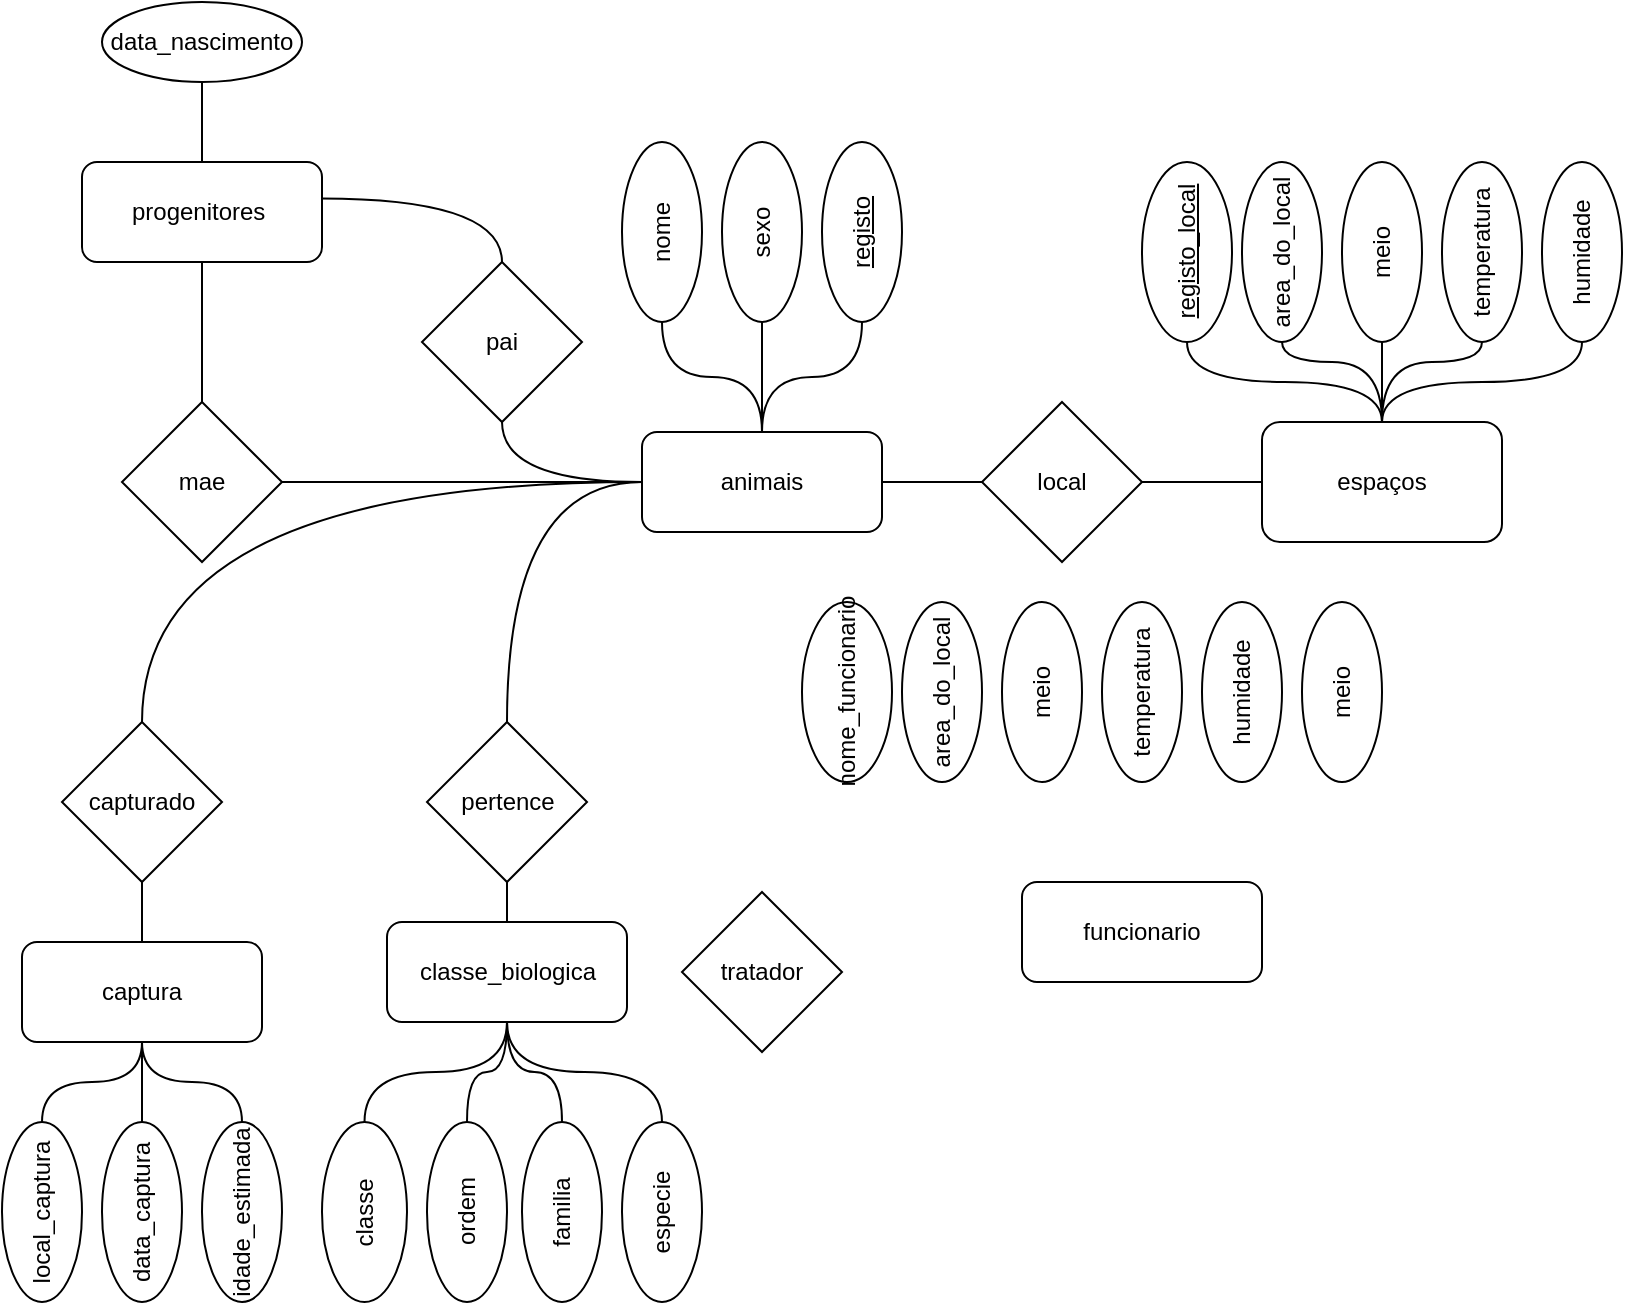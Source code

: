 <mxfile version="16.0.0" type="github">
  <diagram id="R2lEEEUBdFMjLlhIrx00" name="Page-1">
    <mxGraphModel dx="1566" dy="1477" grid="1" gridSize="10" guides="1" tooltips="1" connect="1" arrows="1" fold="1" page="1" pageScale="1" pageWidth="850" pageHeight="1100" math="0" shadow="0" extFonts="Permanent Marker^https://fonts.googleapis.com/css?family=Permanent+Marker">
      <root>
        <mxCell id="0" />
        <mxCell id="1" parent="0" />
        <mxCell id="jpF8owQrCd0t5dUF-j7T-5" value="" style="edgeStyle=orthogonalEdgeStyle;orthogonalLoop=1;jettySize=auto;html=1;endArrow=none;endFill=0;curved=1;" parent="1" source="jpF8owQrCd0t5dUF-j7T-1" target="jpF8owQrCd0t5dUF-j7T-4" edge="1">
          <mxGeometry relative="1" as="geometry" />
        </mxCell>
        <mxCell id="UfiGKgZ2jnKj6rvUJ_Zz-13" style="edgeStyle=orthogonalEdgeStyle;curved=1;orthogonalLoop=1;jettySize=auto;html=1;exitX=0;exitY=0.5;exitDx=0;exitDy=0;entryX=0.5;entryY=1;entryDx=0;entryDy=0;endArrow=none;endFill=0;" edge="1" parent="1" source="jpF8owQrCd0t5dUF-j7T-1" target="UfiGKgZ2jnKj6rvUJ_Zz-10">
          <mxGeometry relative="1" as="geometry" />
        </mxCell>
        <mxCell id="jpF8owQrCd0t5dUF-j7T-1" value="animais" style="rounded=1;whiteSpace=wrap;html=1;" parent="1" vertex="1">
          <mxGeometry x="160" y="145" width="120" height="50" as="geometry" />
        </mxCell>
        <mxCell id="jpF8owQrCd0t5dUF-j7T-11" style="edgeStyle=orthogonalEdgeStyle;curved=1;orthogonalLoop=1;jettySize=auto;html=1;entryX=0.5;entryY=0;entryDx=0;entryDy=0;endArrow=none;endFill=0;" parent="1" source="jpF8owQrCd0t5dUF-j7T-2" target="jpF8owQrCd0t5dUF-j7T-1" edge="1">
          <mxGeometry relative="1" as="geometry" />
        </mxCell>
        <mxCell id="jpF8owQrCd0t5dUF-j7T-2" value="nome" style="ellipse;whiteSpace=wrap;html=1;rounded=1;direction=south;horizontal=0;" parent="1" vertex="1">
          <mxGeometry x="150" width="40" height="90" as="geometry" />
        </mxCell>
        <mxCell id="jpF8owQrCd0t5dUF-j7T-4" value="sexo" style="ellipse;whiteSpace=wrap;html=1;rounded=1;fontStyle=0;direction=south;horizontal=0;" parent="1" vertex="1">
          <mxGeometry x="200" width="40" height="90" as="geometry" />
        </mxCell>
        <mxCell id="jpF8owQrCd0t5dUF-j7T-9" style="edgeStyle=orthogonalEdgeStyle;curved=1;orthogonalLoop=1;jettySize=auto;html=1;entryX=0.5;entryY=0;entryDx=0;entryDy=0;endArrow=none;endFill=0;" parent="1" source="jpF8owQrCd0t5dUF-j7T-7" target="jpF8owQrCd0t5dUF-j7T-1" edge="1">
          <mxGeometry relative="1" as="geometry" />
        </mxCell>
        <mxCell id="jpF8owQrCd0t5dUF-j7T-7" value="registo" style="ellipse;whiteSpace=wrap;html=1;rounded=1;fontStyle=4;direction=south;horizontal=0;" parent="1" vertex="1">
          <mxGeometry x="250" width="40" height="90" as="geometry" />
        </mxCell>
        <mxCell id="jpF8owQrCd0t5dUF-j7T-15" value="" style="edgeStyle=orthogonalEdgeStyle;curved=1;orthogonalLoop=1;jettySize=auto;html=1;endArrow=none;endFill=0;" parent="1" source="jpF8owQrCd0t5dUF-j7T-13" target="jpF8owQrCd0t5dUF-j7T-1" edge="1">
          <mxGeometry relative="1" as="geometry" />
        </mxCell>
        <mxCell id="jpF8owQrCd0t5dUF-j7T-17" style="edgeStyle=orthogonalEdgeStyle;curved=1;orthogonalLoop=1;jettySize=auto;html=1;endArrow=none;endFill=0;" parent="1" source="jpF8owQrCd0t5dUF-j7T-13" target="jpF8owQrCd0t5dUF-j7T-16" edge="1">
          <mxGeometry relative="1" as="geometry" />
        </mxCell>
        <mxCell id="jpF8owQrCd0t5dUF-j7T-13" value="local" style="rhombus;whiteSpace=wrap;html=1;" parent="1" vertex="1">
          <mxGeometry x="330" y="130" width="80" height="80" as="geometry" />
        </mxCell>
        <mxCell id="UfiGKgZ2jnKj6rvUJ_Zz-1" style="edgeStyle=orthogonalEdgeStyle;rounded=0;orthogonalLoop=1;jettySize=auto;html=1;endArrow=none;endFill=0;" edge="1" parent="1" source="jpF8owQrCd0t5dUF-j7T-16" target="jpF8owQrCd0t5dUF-j7T-42">
          <mxGeometry relative="1" as="geometry" />
        </mxCell>
        <mxCell id="jpF8owQrCd0t5dUF-j7T-16" value="espaços" style="rounded=1;whiteSpace=wrap;html=1;" parent="1" vertex="1">
          <mxGeometry x="470" y="140" width="120" height="60" as="geometry" />
        </mxCell>
        <mxCell id="UfiGKgZ2jnKj6rvUJ_Zz-6" style="edgeStyle=orthogonalEdgeStyle;curved=1;orthogonalLoop=1;jettySize=auto;html=1;entryX=0.5;entryY=0;entryDx=0;entryDy=0;endArrow=none;endFill=0;exitX=0.5;exitY=1;exitDx=0;exitDy=0;" edge="1" parent="1" source="jpF8owQrCd0t5dUF-j7T-23" target="jpF8owQrCd0t5dUF-j7T-16">
          <mxGeometry relative="1" as="geometry" />
        </mxCell>
        <mxCell id="jpF8owQrCd0t5dUF-j7T-23" value="humidade" style="ellipse;rounded=1;flipV=1;flipH=1;direction=east;whiteSpace=wrap;html=1;horizontal=0;" parent="1" vertex="1">
          <mxGeometry x="610" y="10" width="40" height="90" as="geometry" />
        </mxCell>
        <mxCell id="UfiGKgZ2jnKj6rvUJ_Zz-17" style="edgeStyle=orthogonalEdgeStyle;curved=1;orthogonalLoop=1;jettySize=auto;html=1;entryX=0;entryY=0.5;entryDx=0;entryDy=0;endArrow=none;endFill=0;exitX=0.5;exitY=0;exitDx=0;exitDy=0;" edge="1" parent="1" source="jpF8owQrCd0t5dUF-j7T-34" target="jpF8owQrCd0t5dUF-j7T-1">
          <mxGeometry relative="1" as="geometry" />
        </mxCell>
        <mxCell id="jpF8owQrCd0t5dUF-j7T-34" value="pertence" style="rhombus;whiteSpace=wrap;html=1;" parent="1" vertex="1">
          <mxGeometry x="52.5" y="290" width="80" height="80" as="geometry" />
        </mxCell>
        <mxCell id="jpF8owQrCd0t5dUF-j7T-38" style="edgeStyle=orthogonalEdgeStyle;rounded=1;orthogonalLoop=1;jettySize=auto;html=1;entryX=0.5;entryY=1;entryDx=0;entryDy=0;endArrow=none;endFill=0;" parent="1" source="jpF8owQrCd0t5dUF-j7T-37" target="jpF8owQrCd0t5dUF-j7T-34" edge="1">
          <mxGeometry relative="1" as="geometry" />
        </mxCell>
        <mxCell id="jpF8owQrCd0t5dUF-j7T-37" value="classe_biologica" style="rounded=1;whiteSpace=wrap;html=1;" parent="1" vertex="1">
          <mxGeometry x="32.5" y="390" width="120" height="50" as="geometry" />
        </mxCell>
        <mxCell id="UfiGKgZ2jnKj6rvUJ_Zz-5" style="edgeStyle=orthogonalEdgeStyle;curved=1;orthogonalLoop=1;jettySize=auto;html=1;exitX=0.5;exitY=1;exitDx=0;exitDy=0;endArrow=none;endFill=0;" edge="1" parent="1" source="jpF8owQrCd0t5dUF-j7T-39" target="jpF8owQrCd0t5dUF-j7T-16">
          <mxGeometry relative="1" as="geometry">
            <Array as="points">
              <mxPoint x="580" y="110" />
              <mxPoint x="530" y="110" />
            </Array>
          </mxGeometry>
        </mxCell>
        <mxCell id="jpF8owQrCd0t5dUF-j7T-39" value="temperatura" style="ellipse;rounded=1;flipV=1;flipH=1;direction=east;whiteSpace=wrap;html=1;horizontal=0;" parent="1" vertex="1">
          <mxGeometry x="560" y="10" width="40" height="90" as="geometry" />
        </mxCell>
        <mxCell id="UfiGKgZ2jnKj6rvUJ_Zz-3" style="edgeStyle=orthogonalEdgeStyle;curved=1;orthogonalLoop=1;jettySize=auto;html=1;exitX=0.5;exitY=1;exitDx=0;exitDy=0;entryX=0.5;entryY=0;entryDx=0;entryDy=0;endArrow=none;endFill=0;" edge="1" parent="1" source="jpF8owQrCd0t5dUF-j7T-40" target="jpF8owQrCd0t5dUF-j7T-16">
          <mxGeometry relative="1" as="geometry">
            <Array as="points">
              <mxPoint x="432" y="120" />
              <mxPoint x="530" y="120" />
            </Array>
          </mxGeometry>
        </mxCell>
        <mxCell id="jpF8owQrCd0t5dUF-j7T-40" value="registo_local" style="ellipse;rounded=1;flipV=1;flipH=1;direction=east;whiteSpace=wrap;html=1;horizontal=0;fontStyle=4" parent="1" vertex="1">
          <mxGeometry x="410" y="10" width="45" height="90" as="geometry" />
        </mxCell>
        <mxCell id="UfiGKgZ2jnKj6rvUJ_Zz-4" style="edgeStyle=orthogonalEdgeStyle;curved=1;orthogonalLoop=1;jettySize=auto;html=1;exitX=0.5;exitY=1;exitDx=0;exitDy=0;endArrow=none;endFill=0;" edge="1" parent="1" source="jpF8owQrCd0t5dUF-j7T-41">
          <mxGeometry relative="1" as="geometry">
            <mxPoint x="530" y="140" as="targetPoint" />
            <Array as="points">
              <mxPoint x="480" y="110" />
              <mxPoint x="530" y="110" />
            </Array>
          </mxGeometry>
        </mxCell>
        <mxCell id="jpF8owQrCd0t5dUF-j7T-41" value="area_do_local" style="ellipse;rounded=1;flipV=1;flipH=1;direction=east;whiteSpace=wrap;html=1;horizontal=0;" parent="1" vertex="1">
          <mxGeometry x="460" y="10" width="40" height="90" as="geometry" />
        </mxCell>
        <mxCell id="jpF8owQrCd0t5dUF-j7T-42" value="meio" style="ellipse;rounded=1;flipV=1;flipH=1;direction=east;whiteSpace=wrap;html=1;horizontal=0;" parent="1" vertex="1">
          <mxGeometry x="510" y="10" width="40" height="90" as="geometry" />
        </mxCell>
        <mxCell id="jpF8owQrCd0t5dUF-j7T-53" value="" style="edgeStyle=orthogonalEdgeStyle;curved=1;orthogonalLoop=1;jettySize=auto;html=1;endArrow=none;endFill=0;" parent="1" source="jpF8owQrCd0t5dUF-j7T-43" target="jpF8owQrCd0t5dUF-j7T-37" edge="1">
          <mxGeometry relative="1" as="geometry" />
        </mxCell>
        <mxCell id="jpF8owQrCd0t5dUF-j7T-43" value="especie" style="ellipse;rounded=1;flipV=1;flipH=1;direction=east;whiteSpace=wrap;html=1;horizontal=0;" parent="1" vertex="1">
          <mxGeometry x="150" y="490" width="40" height="90" as="geometry" />
        </mxCell>
        <mxCell id="jpF8owQrCd0t5dUF-j7T-50" value="" style="edgeStyle=orthogonalEdgeStyle;orthogonalLoop=1;jettySize=auto;html=1;endArrow=none;endFill=0;curved=1;" parent="1" source="jpF8owQrCd0t5dUF-j7T-47" target="jpF8owQrCd0t5dUF-j7T-37" edge="1">
          <mxGeometry relative="1" as="geometry" />
        </mxCell>
        <mxCell id="jpF8owQrCd0t5dUF-j7T-47" value="classe" style="ellipse;rounded=1;flipV=1;flipH=1;direction=east;whiteSpace=wrap;html=1;horizontal=0;fontStyle=0" parent="1" vertex="1">
          <mxGeometry y="490" width="42.5" height="90" as="geometry" />
        </mxCell>
        <mxCell id="jpF8owQrCd0t5dUF-j7T-51" value="" style="edgeStyle=orthogonalEdgeStyle;curved=1;orthogonalLoop=1;jettySize=auto;html=1;endArrow=none;endFill=0;" parent="1" source="jpF8owQrCd0t5dUF-j7T-48" target="jpF8owQrCd0t5dUF-j7T-37" edge="1">
          <mxGeometry relative="1" as="geometry" />
        </mxCell>
        <mxCell id="jpF8owQrCd0t5dUF-j7T-48" value="ordem" style="ellipse;rounded=1;flipV=1;flipH=1;direction=east;whiteSpace=wrap;html=1;horizontal=0;" parent="1" vertex="1">
          <mxGeometry x="52.5" y="490" width="40" height="90" as="geometry" />
        </mxCell>
        <mxCell id="jpF8owQrCd0t5dUF-j7T-52" value="" style="edgeStyle=orthogonalEdgeStyle;curved=1;orthogonalLoop=1;jettySize=auto;html=1;endArrow=none;endFill=0;" parent="1" source="jpF8owQrCd0t5dUF-j7T-49" target="jpF8owQrCd0t5dUF-j7T-37" edge="1">
          <mxGeometry relative="1" as="geometry" />
        </mxCell>
        <mxCell id="jpF8owQrCd0t5dUF-j7T-49" value="familia" style="ellipse;rounded=1;flipV=1;flipH=1;direction=east;whiteSpace=wrap;html=1;horizontal=0;" parent="1" vertex="1">
          <mxGeometry x="100" y="490" width="40" height="90" as="geometry" />
        </mxCell>
        <mxCell id="UfiGKgZ2jnKj6rvUJ_Zz-8" value="progenitores&amp;nbsp;" style="rounded=1;whiteSpace=wrap;html=1;" vertex="1" parent="1">
          <mxGeometry x="-120" y="10" width="120" height="50" as="geometry" />
        </mxCell>
        <mxCell id="UfiGKgZ2jnKj6rvUJ_Zz-11" style="edgeStyle=orthogonalEdgeStyle;curved=1;orthogonalLoop=1;jettySize=auto;html=1;exitX=1;exitY=0.5;exitDx=0;exitDy=0;entryX=0;entryY=0.5;entryDx=0;entryDy=0;endArrow=none;endFill=0;" edge="1" parent="1" source="UfiGKgZ2jnKj6rvUJ_Zz-9" target="jpF8owQrCd0t5dUF-j7T-1">
          <mxGeometry relative="1" as="geometry" />
        </mxCell>
        <mxCell id="UfiGKgZ2jnKj6rvUJ_Zz-12" style="edgeStyle=orthogonalEdgeStyle;curved=1;orthogonalLoop=1;jettySize=auto;html=1;entryX=0.5;entryY=1;entryDx=0;entryDy=0;endArrow=none;endFill=0;" edge="1" parent="1" source="UfiGKgZ2jnKj6rvUJ_Zz-9" target="UfiGKgZ2jnKj6rvUJ_Zz-8">
          <mxGeometry relative="1" as="geometry" />
        </mxCell>
        <mxCell id="UfiGKgZ2jnKj6rvUJ_Zz-9" value="mae" style="rhombus;whiteSpace=wrap;html=1;" vertex="1" parent="1">
          <mxGeometry x="-100" y="130" width="80" height="80" as="geometry" />
        </mxCell>
        <mxCell id="UfiGKgZ2jnKj6rvUJ_Zz-14" style="edgeStyle=orthogonalEdgeStyle;curved=1;orthogonalLoop=1;jettySize=auto;html=1;exitX=0.5;exitY=0;exitDx=0;exitDy=0;entryX=0.998;entryY=0.365;entryDx=0;entryDy=0;entryPerimeter=0;endArrow=none;endFill=0;" edge="1" parent="1" source="UfiGKgZ2jnKj6rvUJ_Zz-10" target="UfiGKgZ2jnKj6rvUJ_Zz-8">
          <mxGeometry relative="1" as="geometry">
            <Array as="points">
              <mxPoint x="90" y="28" />
            </Array>
          </mxGeometry>
        </mxCell>
        <mxCell id="UfiGKgZ2jnKj6rvUJ_Zz-10" value="pai" style="rhombus;whiteSpace=wrap;html=1;" vertex="1" parent="1">
          <mxGeometry x="50" y="60" width="80" height="80" as="geometry" />
        </mxCell>
        <mxCell id="UfiGKgZ2jnKj6rvUJ_Zz-16" style="edgeStyle=orthogonalEdgeStyle;curved=1;orthogonalLoop=1;jettySize=auto;html=1;entryX=0.5;entryY=0;entryDx=0;entryDy=0;endArrow=none;endFill=0;" edge="1" parent="1" source="UfiGKgZ2jnKj6rvUJ_Zz-15" target="UfiGKgZ2jnKj6rvUJ_Zz-8">
          <mxGeometry relative="1" as="geometry" />
        </mxCell>
        <mxCell id="UfiGKgZ2jnKj6rvUJ_Zz-15" value="data_nascimento" style="ellipse;whiteSpace=wrap;html=1;rounded=1;fontStyle=0;direction=west;horizontal=1;" vertex="1" parent="1">
          <mxGeometry x="-110" y="-70" width="100" height="40" as="geometry" />
        </mxCell>
        <mxCell id="UfiGKgZ2jnKj6rvUJ_Zz-19" style="edgeStyle=orthogonalEdgeStyle;curved=1;orthogonalLoop=1;jettySize=auto;html=1;entryX=0;entryY=0.5;entryDx=0;entryDy=0;endArrow=none;endFill=0;exitX=0.5;exitY=0;exitDx=0;exitDy=0;" edge="1" parent="1" source="UfiGKgZ2jnKj6rvUJ_Zz-18" target="jpF8owQrCd0t5dUF-j7T-1">
          <mxGeometry relative="1" as="geometry" />
        </mxCell>
        <mxCell id="UfiGKgZ2jnKj6rvUJ_Zz-21" style="edgeStyle=orthogonalEdgeStyle;curved=1;orthogonalLoop=1;jettySize=auto;html=1;entryX=0.5;entryY=0;entryDx=0;entryDy=0;endArrow=none;endFill=0;" edge="1" parent="1" source="UfiGKgZ2jnKj6rvUJ_Zz-18" target="UfiGKgZ2jnKj6rvUJ_Zz-20">
          <mxGeometry relative="1" as="geometry" />
        </mxCell>
        <mxCell id="UfiGKgZ2jnKj6rvUJ_Zz-18" value="capturado" style="rhombus;whiteSpace=wrap;html=1;" vertex="1" parent="1">
          <mxGeometry x="-130" y="290" width="80" height="80" as="geometry" />
        </mxCell>
        <mxCell id="UfiGKgZ2jnKj6rvUJ_Zz-20" value="captura" style="rounded=1;whiteSpace=wrap;html=1;" vertex="1" parent="1">
          <mxGeometry x="-150" y="400" width="120" height="50" as="geometry" />
        </mxCell>
        <mxCell id="UfiGKgZ2jnKj6rvUJ_Zz-25" style="edgeStyle=orthogonalEdgeStyle;curved=1;orthogonalLoop=1;jettySize=auto;html=1;entryX=0.5;entryY=1;entryDx=0;entryDy=0;endArrow=none;endFill=0;" edge="1" parent="1" source="UfiGKgZ2jnKj6rvUJ_Zz-22" target="UfiGKgZ2jnKj6rvUJ_Zz-20">
          <mxGeometry relative="1" as="geometry" />
        </mxCell>
        <mxCell id="UfiGKgZ2jnKj6rvUJ_Zz-22" value="local_captura" style="ellipse;whiteSpace=wrap;html=1;rounded=1;direction=south;horizontal=0;" vertex="1" parent="1">
          <mxGeometry x="-160" y="490" width="40" height="90" as="geometry" />
        </mxCell>
        <mxCell id="UfiGKgZ2jnKj6rvUJ_Zz-26" style="edgeStyle=orthogonalEdgeStyle;curved=1;orthogonalLoop=1;jettySize=auto;html=1;endArrow=none;endFill=0;" edge="1" parent="1" source="UfiGKgZ2jnKj6rvUJ_Zz-23" target="UfiGKgZ2jnKj6rvUJ_Zz-20">
          <mxGeometry relative="1" as="geometry" />
        </mxCell>
        <mxCell id="UfiGKgZ2jnKj6rvUJ_Zz-23" value="data_captura" style="ellipse;whiteSpace=wrap;html=1;rounded=1;fontStyle=0;direction=south;horizontal=0;" vertex="1" parent="1">
          <mxGeometry x="-110" y="490" width="40" height="90" as="geometry" />
        </mxCell>
        <mxCell id="UfiGKgZ2jnKj6rvUJ_Zz-27" style="edgeStyle=orthogonalEdgeStyle;curved=1;orthogonalLoop=1;jettySize=auto;html=1;entryX=0.5;entryY=1;entryDx=0;entryDy=0;endArrow=none;endFill=0;" edge="1" parent="1" source="UfiGKgZ2jnKj6rvUJ_Zz-24" target="UfiGKgZ2jnKj6rvUJ_Zz-20">
          <mxGeometry relative="1" as="geometry" />
        </mxCell>
        <mxCell id="UfiGKgZ2jnKj6rvUJ_Zz-24" value="idade_estimada" style="ellipse;whiteSpace=wrap;html=1;rounded=1;fontStyle=0;direction=south;horizontal=0;" vertex="1" parent="1">
          <mxGeometry x="-60" y="490" width="40" height="90" as="geometry" />
        </mxCell>
        <mxCell id="UfiGKgZ2jnKj6rvUJ_Zz-28" value="funcionario" style="rounded=1;whiteSpace=wrap;html=1;" vertex="1" parent="1">
          <mxGeometry x="350" y="370" width="120" height="50" as="geometry" />
        </mxCell>
        <mxCell id="UfiGKgZ2jnKj6rvUJ_Zz-29" value="humidade" style="ellipse;rounded=1;flipV=1;flipH=1;direction=east;whiteSpace=wrap;html=1;horizontal=0;" vertex="1" parent="1">
          <mxGeometry x="440" y="230" width="40" height="90" as="geometry" />
        </mxCell>
        <mxCell id="UfiGKgZ2jnKj6rvUJ_Zz-30" value="temperatura" style="ellipse;rounded=1;flipV=1;flipH=1;direction=east;whiteSpace=wrap;html=1;horizontal=0;" vertex="1" parent="1">
          <mxGeometry x="390" y="230" width="40" height="90" as="geometry" />
        </mxCell>
        <mxCell id="UfiGKgZ2jnKj6rvUJ_Zz-31" value="nome_funcionario" style="ellipse;rounded=1;flipV=1;flipH=1;direction=east;whiteSpace=wrap;html=1;horizontal=0;fontStyle=0" vertex="1" parent="1">
          <mxGeometry x="240" y="230" width="45" height="90" as="geometry" />
        </mxCell>
        <mxCell id="UfiGKgZ2jnKj6rvUJ_Zz-32" value="area_do_local" style="ellipse;rounded=1;flipV=1;flipH=1;direction=east;whiteSpace=wrap;html=1;horizontal=0;" vertex="1" parent="1">
          <mxGeometry x="290" y="230" width="40" height="90" as="geometry" />
        </mxCell>
        <mxCell id="UfiGKgZ2jnKj6rvUJ_Zz-33" value="meio" style="ellipse;rounded=1;flipV=1;flipH=1;direction=east;whiteSpace=wrap;html=1;horizontal=0;" vertex="1" parent="1">
          <mxGeometry x="340" y="230" width="40" height="90" as="geometry" />
        </mxCell>
        <mxCell id="UfiGKgZ2jnKj6rvUJ_Zz-34" value="meio" style="ellipse;rounded=1;flipV=1;flipH=1;direction=east;whiteSpace=wrap;html=1;horizontal=0;" vertex="1" parent="1">
          <mxGeometry x="490" y="230" width="40" height="90" as="geometry" />
        </mxCell>
        <mxCell id="UfiGKgZ2jnKj6rvUJ_Zz-35" value="tratador" style="rhombus;whiteSpace=wrap;html=1;" vertex="1" parent="1">
          <mxGeometry x="180" y="375" width="80" height="80" as="geometry" />
        </mxCell>
      </root>
    </mxGraphModel>
  </diagram>
</mxfile>
